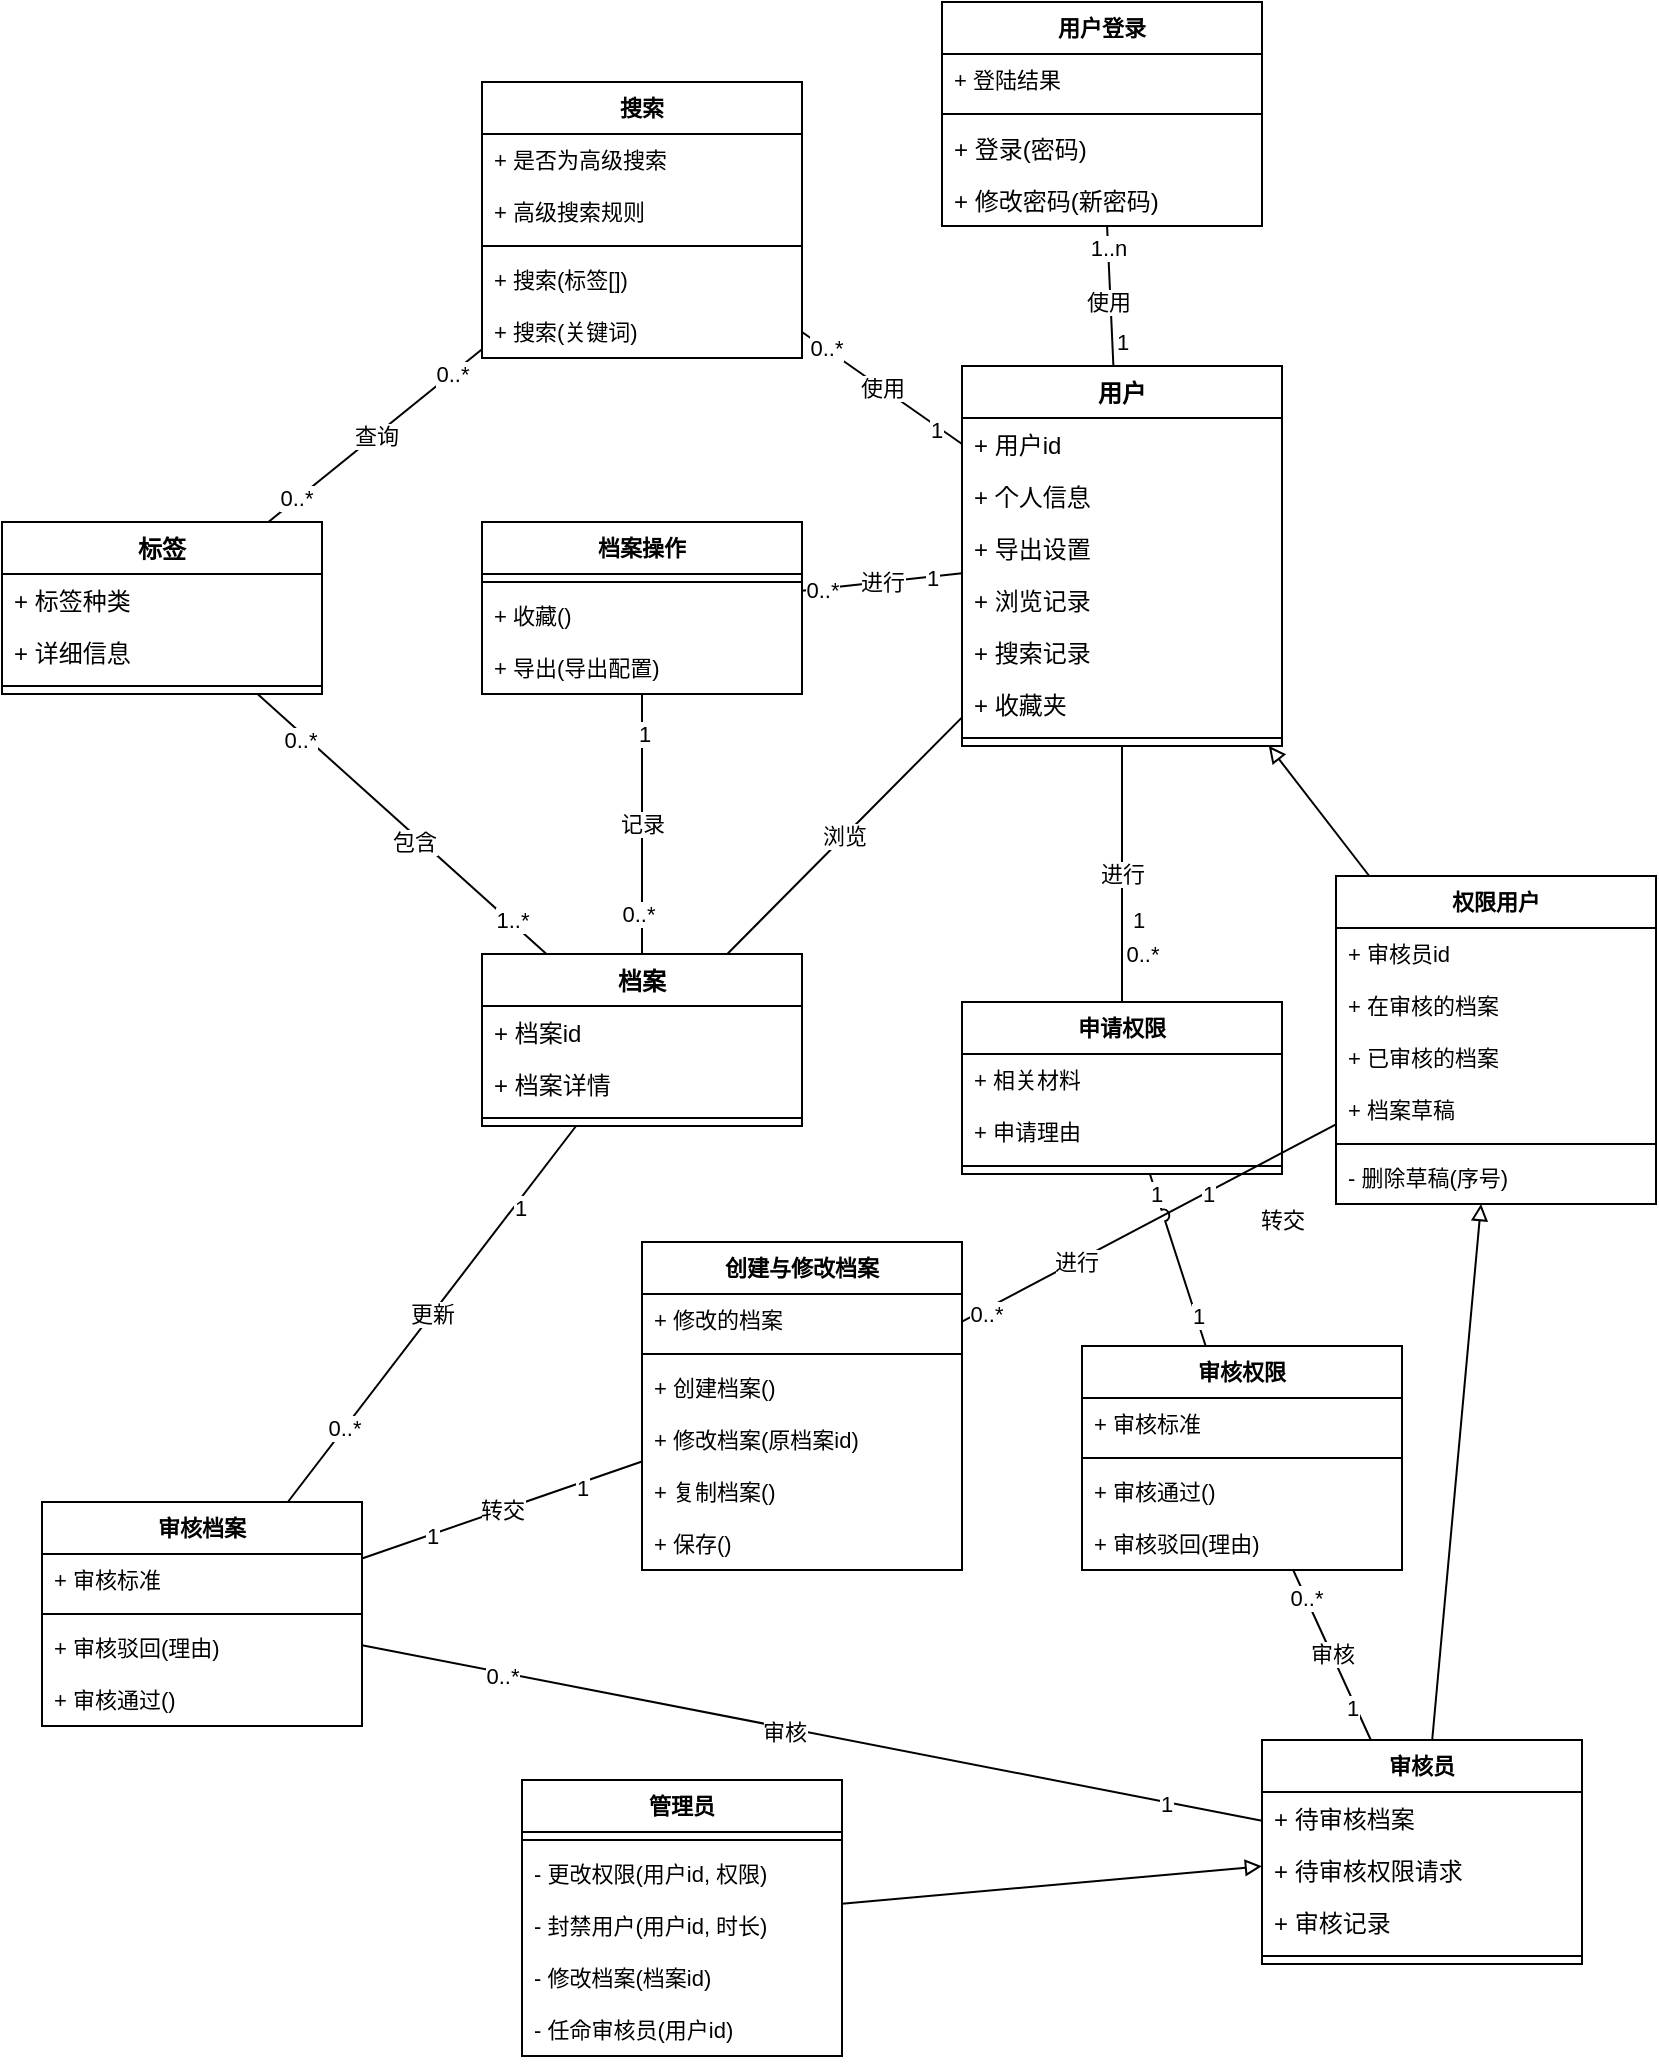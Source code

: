 <mxfile version="21.3.8" type="github">
  <diagram name="第 1 页" id="IYlAvzeQxVErGMHnCfxo">
    <mxGraphModel dx="2228" dy="2355" grid="1" gridSize="10" guides="1" tooltips="1" connect="1" arrows="1" fold="1" page="1" pageScale="1" pageWidth="827" pageHeight="1169" math="0" shadow="0">
      <root>
        <mxCell id="0" />
        <mxCell id="1" parent="0" />
        <mxCell id="4Rn3TZkuxFPMVDaZQrEn-24" value="浏览" style="edgeStyle=none;shape=connector;rounded=0;orthogonalLoop=1;jettySize=auto;html=1;labelBackgroundColor=default;strokeColor=default;fontFamily=Helvetica;fontSize=11;fontColor=default;endArrow=none;endFill=0;" parent="1" source="4Rn3TZkuxFPMVDaZQrEn-1" target="4Rn3TZkuxFPMVDaZQrEn-5" edge="1">
          <mxGeometry relative="1" as="geometry" />
        </mxCell>
        <mxCell id="4Rn3TZkuxFPMVDaZQrEn-33" value="使用" style="edgeStyle=none;shape=connector;rounded=0;orthogonalLoop=1;jettySize=auto;html=1;labelBackgroundColor=default;strokeColor=default;fontFamily=Helvetica;fontSize=11;fontColor=default;endArrow=none;endFill=0;" parent="1" source="4Rn3TZkuxFPMVDaZQrEn-1" target="4Rn3TZkuxFPMVDaZQrEn-34" edge="1">
          <mxGeometry relative="1" as="geometry">
            <mxPoint x="420" y="-949" as="targetPoint" />
          </mxGeometry>
        </mxCell>
        <mxCell id="4Rn3TZkuxFPMVDaZQrEn-120" value="1" style="edgeLabel;html=1;align=center;verticalAlign=middle;resizable=0;points=[];fontSize=11;fontFamily=Helvetica;fontColor=default;" parent="4Rn3TZkuxFPMVDaZQrEn-33" vertex="1" connectable="0">
          <mxGeometry x="-0.693" y="2" relative="1" as="geometry">
            <mxPoint as="offset" />
          </mxGeometry>
        </mxCell>
        <mxCell id="4Rn3TZkuxFPMVDaZQrEn-121" value="0..*" style="edgeLabel;html=1;align=center;verticalAlign=middle;resizable=0;points=[];fontSize=11;fontFamily=Helvetica;fontColor=default;" parent="4Rn3TZkuxFPMVDaZQrEn-33" vertex="1" connectable="0">
          <mxGeometry x="0.706" y="-1" relative="1" as="geometry">
            <mxPoint as="offset" />
          </mxGeometry>
        </mxCell>
        <mxCell id="4Rn3TZkuxFPMVDaZQrEn-78" value="进行" style="edgeStyle=none;shape=connector;rounded=0;orthogonalLoop=1;jettySize=auto;html=1;labelBackgroundColor=default;strokeColor=default;fontFamily=Helvetica;fontSize=11;fontColor=default;endArrow=none;endFill=0;" parent="1" source="4Rn3TZkuxFPMVDaZQrEn-1" target="4Rn3TZkuxFPMVDaZQrEn-69" edge="1">
          <mxGeometry relative="1" as="geometry" />
        </mxCell>
        <mxCell id="4Rn3TZkuxFPMVDaZQrEn-129" value="0..*" style="edgeLabel;html=1;align=center;verticalAlign=middle;resizable=0;points=[];fontSize=11;fontFamily=Helvetica;fontColor=default;" parent="4Rn3TZkuxFPMVDaZQrEn-78" vertex="1" connectable="0">
          <mxGeometry x="0.617" y="2" relative="1" as="geometry">
            <mxPoint x="8" as="offset" />
          </mxGeometry>
        </mxCell>
        <mxCell id="4Rn3TZkuxFPMVDaZQrEn-85" value="进行" style="edgeStyle=none;shape=connector;rounded=0;orthogonalLoop=1;jettySize=auto;html=1;labelBackgroundColor=default;strokeColor=default;fontFamily=Helvetica;fontSize=11;fontColor=default;endArrow=none;endFill=0;" parent="1" source="4Rn3TZkuxFPMVDaZQrEn-1" target="4Rn3TZkuxFPMVDaZQrEn-81" edge="1">
          <mxGeometry relative="1" as="geometry" />
        </mxCell>
        <mxCell id="4Rn3TZkuxFPMVDaZQrEn-125" value="1" style="edgeLabel;html=1;align=center;verticalAlign=middle;resizable=0;points=[];fontSize=11;fontFamily=Helvetica;fontColor=default;" parent="4Rn3TZkuxFPMVDaZQrEn-85" vertex="1" connectable="0">
          <mxGeometry x="-0.62" relative="1" as="geometry">
            <mxPoint as="offset" />
          </mxGeometry>
        </mxCell>
        <mxCell id="4Rn3TZkuxFPMVDaZQrEn-132" value="0..*" style="edgeLabel;html=1;align=center;verticalAlign=middle;resizable=0;points=[];fontSize=11;fontFamily=Helvetica;fontColor=default;" parent="4Rn3TZkuxFPMVDaZQrEn-85" vertex="1" connectable="0">
          <mxGeometry x="0.748" relative="1" as="geometry">
            <mxPoint as="offset" />
          </mxGeometry>
        </mxCell>
        <mxCell id="4Rn3TZkuxFPMVDaZQrEn-1" value="用户" style="swimlane;fontStyle=1;align=center;verticalAlign=top;childLayout=stackLayout;horizontal=1;startSize=26;horizontalStack=0;resizeParent=1;resizeParentMax=0;resizeLast=0;collapsible=1;marginBottom=0;whiteSpace=wrap;html=1;" parent="1" vertex="1">
          <mxGeometry x="480" y="-987" width="160" height="190" as="geometry" />
        </mxCell>
        <mxCell id="4Rn3TZkuxFPMVDaZQrEn-2" value="+ 用户id" style="text;strokeColor=none;fillColor=none;align=left;verticalAlign=top;spacingLeft=4;spacingRight=4;overflow=hidden;rotatable=0;points=[[0,0.5],[1,0.5]];portConstraint=eastwest;whiteSpace=wrap;html=1;" parent="4Rn3TZkuxFPMVDaZQrEn-1" vertex="1">
          <mxGeometry y="26" width="160" height="26" as="geometry" />
        </mxCell>
        <mxCell id="4Rn3TZkuxFPMVDaZQrEn-92" value="+ 个人信息" style="text;strokeColor=none;fillColor=none;align=left;verticalAlign=top;spacingLeft=4;spacingRight=4;overflow=hidden;rotatable=0;points=[[0,0.5],[1,0.5]];portConstraint=eastwest;whiteSpace=wrap;html=1;" parent="4Rn3TZkuxFPMVDaZQrEn-1" vertex="1">
          <mxGeometry y="52" width="160" height="26" as="geometry" />
        </mxCell>
        <mxCell id="4Rn3TZkuxFPMVDaZQrEn-98" value="+ 导出设置" style="text;strokeColor=none;fillColor=none;align=left;verticalAlign=top;spacingLeft=4;spacingRight=4;overflow=hidden;rotatable=0;points=[[0,0.5],[1,0.5]];portConstraint=eastwest;whiteSpace=wrap;html=1;" parent="4Rn3TZkuxFPMVDaZQrEn-1" vertex="1">
          <mxGeometry y="78" width="160" height="26" as="geometry" />
        </mxCell>
        <mxCell id="4Rn3TZkuxFPMVDaZQrEn-109" value="+ 浏览记录" style="text;strokeColor=none;fillColor=none;align=left;verticalAlign=top;spacingLeft=4;spacingRight=4;overflow=hidden;rotatable=0;points=[[0,0.5],[1,0.5]];portConstraint=eastwest;whiteSpace=wrap;html=1;" parent="4Rn3TZkuxFPMVDaZQrEn-1" vertex="1">
          <mxGeometry y="104" width="160" height="26" as="geometry" />
        </mxCell>
        <mxCell id="4Rn3TZkuxFPMVDaZQrEn-148" value="+ 搜索记录" style="text;strokeColor=none;fillColor=none;align=left;verticalAlign=top;spacingLeft=4;spacingRight=4;overflow=hidden;rotatable=0;points=[[0,0.5],[1,0.5]];portConstraint=eastwest;whiteSpace=wrap;html=1;" parent="4Rn3TZkuxFPMVDaZQrEn-1" vertex="1">
          <mxGeometry y="130" width="160" height="26" as="geometry" />
        </mxCell>
        <mxCell id="4Rn3TZkuxFPMVDaZQrEn-145" value="+ 收藏夹" style="text;strokeColor=none;fillColor=none;align=left;verticalAlign=top;spacingLeft=4;spacingRight=4;overflow=hidden;rotatable=0;points=[[0,0.5],[1,0.5]];portConstraint=eastwest;whiteSpace=wrap;html=1;" parent="4Rn3TZkuxFPMVDaZQrEn-1" vertex="1">
          <mxGeometry y="156" width="160" height="26" as="geometry" />
        </mxCell>
        <mxCell id="4Rn3TZkuxFPMVDaZQrEn-3" value="" style="line;strokeWidth=1;fillColor=none;align=left;verticalAlign=middle;spacingTop=-1;spacingLeft=3;spacingRight=3;rotatable=0;labelPosition=right;points=[];portConstraint=eastwest;strokeColor=inherit;" parent="4Rn3TZkuxFPMVDaZQrEn-1" vertex="1">
          <mxGeometry y="182" width="160" height="8" as="geometry" />
        </mxCell>
        <mxCell id="4Rn3TZkuxFPMVDaZQrEn-25" style="edgeStyle=none;shape=connector;rounded=0;orthogonalLoop=1;jettySize=auto;html=1;labelBackgroundColor=default;strokeColor=default;fontFamily=Helvetica;fontSize=11;fontColor=default;endArrow=none;endFill=0;" parent="1" source="4Rn3TZkuxFPMVDaZQrEn-5" target="4Rn3TZkuxFPMVDaZQrEn-9" edge="1">
          <mxGeometry relative="1" as="geometry" />
        </mxCell>
        <mxCell id="4Rn3TZkuxFPMVDaZQrEn-28" value="包含" style="edgeLabel;html=1;align=center;verticalAlign=middle;resizable=0;points=[];fontSize=11;fontFamily=Helvetica;fontColor=default;" parent="4Rn3TZkuxFPMVDaZQrEn-25" vertex="1" connectable="0">
          <mxGeometry x="-0.104" y="3" relative="1" as="geometry">
            <mxPoint as="offset" />
          </mxGeometry>
        </mxCell>
        <mxCell id="4Rn3TZkuxFPMVDaZQrEn-126" value="1..*" style="edgeLabel;html=1;align=center;verticalAlign=middle;resizable=0;points=[];fontSize=11;fontFamily=Helvetica;fontColor=default;" parent="4Rn3TZkuxFPMVDaZQrEn-25" vertex="1" connectable="0">
          <mxGeometry x="-0.753" y="-1" relative="1" as="geometry">
            <mxPoint as="offset" />
          </mxGeometry>
        </mxCell>
        <mxCell id="4Rn3TZkuxFPMVDaZQrEn-127" value="0..*" style="edgeLabel;html=1;align=center;verticalAlign=middle;resizable=0;points=[];fontSize=11;fontFamily=Helvetica;fontColor=default;" parent="4Rn3TZkuxFPMVDaZQrEn-25" vertex="1" connectable="0">
          <mxGeometry x="0.685" y="3" relative="1" as="geometry">
            <mxPoint as="offset" />
          </mxGeometry>
        </mxCell>
        <mxCell id="4Rn3TZkuxFPMVDaZQrEn-5" value="档案" style="swimlane;fontStyle=1;align=center;verticalAlign=top;childLayout=stackLayout;horizontal=1;startSize=26;horizontalStack=0;resizeParent=1;resizeParentMax=0;resizeLast=0;collapsible=1;marginBottom=0;whiteSpace=wrap;html=1;" parent="1" vertex="1">
          <mxGeometry x="240" y="-693" width="160" height="86" as="geometry" />
        </mxCell>
        <mxCell id="4Rn3TZkuxFPMVDaZQrEn-95" value="+ 档案id" style="text;strokeColor=none;fillColor=none;align=left;verticalAlign=top;spacingLeft=4;spacingRight=4;overflow=hidden;rotatable=0;points=[[0,0.5],[1,0.5]];portConstraint=eastwest;whiteSpace=wrap;html=1;" parent="4Rn3TZkuxFPMVDaZQrEn-5" vertex="1">
          <mxGeometry y="26" width="160" height="26" as="geometry" />
        </mxCell>
        <mxCell id="4Rn3TZkuxFPMVDaZQrEn-6" value="+ 档案详情" style="text;strokeColor=none;fillColor=none;align=left;verticalAlign=top;spacingLeft=4;spacingRight=4;overflow=hidden;rotatable=0;points=[[0,0.5],[1,0.5]];portConstraint=eastwest;whiteSpace=wrap;html=1;" parent="4Rn3TZkuxFPMVDaZQrEn-5" vertex="1">
          <mxGeometry y="52" width="160" height="26" as="geometry" />
        </mxCell>
        <mxCell id="4Rn3TZkuxFPMVDaZQrEn-7" value="" style="line;strokeWidth=1;fillColor=none;align=left;verticalAlign=middle;spacingTop=-1;spacingLeft=3;spacingRight=3;rotatable=0;labelPosition=right;points=[];portConstraint=eastwest;strokeColor=inherit;" parent="4Rn3TZkuxFPMVDaZQrEn-5" vertex="1">
          <mxGeometry y="78" width="160" height="8" as="geometry" />
        </mxCell>
        <mxCell id="4Rn3TZkuxFPMVDaZQrEn-9" value="标签" style="swimlane;fontStyle=1;align=center;verticalAlign=top;childLayout=stackLayout;horizontal=1;startSize=26;horizontalStack=0;resizeParent=1;resizeParentMax=0;resizeLast=0;collapsible=1;marginBottom=0;whiteSpace=wrap;html=1;" parent="1" vertex="1">
          <mxGeometry y="-909" width="160" height="86" as="geometry" />
        </mxCell>
        <mxCell id="4Rn3TZkuxFPMVDaZQrEn-10" value="+ 标签种类" style="text;strokeColor=none;fillColor=none;align=left;verticalAlign=top;spacingLeft=4;spacingRight=4;overflow=hidden;rotatable=0;points=[[0,0.5],[1,0.5]];portConstraint=eastwest;whiteSpace=wrap;html=1;" parent="4Rn3TZkuxFPMVDaZQrEn-9" vertex="1">
          <mxGeometry y="26" width="160" height="26" as="geometry" />
        </mxCell>
        <mxCell id="4Rn3TZkuxFPMVDaZQrEn-94" value="+ 详细信息" style="text;strokeColor=none;fillColor=none;align=left;verticalAlign=top;spacingLeft=4;spacingRight=4;overflow=hidden;rotatable=0;points=[[0,0.5],[1,0.5]];portConstraint=eastwest;whiteSpace=wrap;html=1;" parent="4Rn3TZkuxFPMVDaZQrEn-9" vertex="1">
          <mxGeometry y="52" width="160" height="26" as="geometry" />
        </mxCell>
        <mxCell id="4Rn3TZkuxFPMVDaZQrEn-11" value="" style="line;strokeWidth=1;fillColor=none;align=left;verticalAlign=middle;spacingTop=-1;spacingLeft=3;spacingRight=3;rotatable=0;labelPosition=right;points=[];portConstraint=eastwest;strokeColor=inherit;" parent="4Rn3TZkuxFPMVDaZQrEn-9" vertex="1">
          <mxGeometry y="78" width="160" height="8" as="geometry" />
        </mxCell>
        <mxCell id="4Rn3TZkuxFPMVDaZQrEn-23" style="edgeStyle=none;shape=connector;rounded=0;orthogonalLoop=1;jettySize=auto;html=1;exitX=0.25;exitY=0;exitDx=0;exitDy=0;labelBackgroundColor=default;strokeColor=default;fontFamily=Helvetica;fontSize=11;fontColor=default;endArrow=none;endFill=0;" parent="1" source="4Rn3TZkuxFPMVDaZQrEn-1" target="4Rn3TZkuxFPMVDaZQrEn-1" edge="1">
          <mxGeometry relative="1" as="geometry" />
        </mxCell>
        <mxCell id="4Rn3TZkuxFPMVDaZQrEn-38" value="查询" style="edgeStyle=none;shape=connector;rounded=0;orthogonalLoop=1;jettySize=auto;html=1;labelBackgroundColor=default;strokeColor=default;fontFamily=Helvetica;fontSize=11;fontColor=default;endArrow=none;endFill=0;" parent="1" source="4Rn3TZkuxFPMVDaZQrEn-34" target="4Rn3TZkuxFPMVDaZQrEn-9" edge="1">
          <mxGeometry relative="1" as="geometry" />
        </mxCell>
        <mxCell id="4Rn3TZkuxFPMVDaZQrEn-118" value="0..*" style="edgeLabel;html=1;align=center;verticalAlign=middle;resizable=0;points=[];fontSize=11;fontFamily=Helvetica;fontColor=default;" parent="4Rn3TZkuxFPMVDaZQrEn-38" vertex="1" connectable="0">
          <mxGeometry x="-0.725" relative="1" as="geometry">
            <mxPoint as="offset" />
          </mxGeometry>
        </mxCell>
        <mxCell id="4Rn3TZkuxFPMVDaZQrEn-119" value="0..*" style="edgeLabel;html=1;align=center;verticalAlign=middle;resizable=0;points=[];fontSize=11;fontFamily=Helvetica;fontColor=default;" parent="4Rn3TZkuxFPMVDaZQrEn-38" vertex="1" connectable="0">
          <mxGeometry x="0.738" y="-1" relative="1" as="geometry">
            <mxPoint as="offset" />
          </mxGeometry>
        </mxCell>
        <mxCell id="4Rn3TZkuxFPMVDaZQrEn-34" value="搜索" style="swimlane;fontStyle=1;align=center;verticalAlign=top;childLayout=stackLayout;horizontal=1;startSize=26;horizontalStack=0;resizeParent=1;resizeParentMax=0;resizeLast=0;collapsible=1;marginBottom=0;whiteSpace=wrap;html=1;fontFamily=Helvetica;fontSize=11;fontColor=default;" parent="1" vertex="1">
          <mxGeometry x="240" y="-1129" width="160" height="138" as="geometry" />
        </mxCell>
        <mxCell id="4Rn3TZkuxFPMVDaZQrEn-35" value="+ 是否为高级搜索" style="text;strokeColor=none;fillColor=none;align=left;verticalAlign=top;spacingLeft=4;spacingRight=4;overflow=hidden;rotatable=0;points=[[0,0.5],[1,0.5]];portConstraint=eastwest;whiteSpace=wrap;html=1;fontSize=11;fontFamily=Helvetica;fontColor=default;" parent="4Rn3TZkuxFPMVDaZQrEn-34" vertex="1">
          <mxGeometry y="26" width="160" height="26" as="geometry" />
        </mxCell>
        <mxCell id="4Rn3TZkuxFPMVDaZQrEn-108" value="+ 高级搜索规则" style="text;strokeColor=none;fillColor=none;align=left;verticalAlign=top;spacingLeft=4;spacingRight=4;overflow=hidden;rotatable=0;points=[[0,0.5],[1,0.5]];portConstraint=eastwest;whiteSpace=wrap;html=1;fontSize=11;fontFamily=Helvetica;fontColor=default;" parent="4Rn3TZkuxFPMVDaZQrEn-34" vertex="1">
          <mxGeometry y="52" width="160" height="26" as="geometry" />
        </mxCell>
        <mxCell id="4Rn3TZkuxFPMVDaZQrEn-36" value="" style="line;strokeWidth=1;fillColor=none;align=left;verticalAlign=middle;spacingTop=-1;spacingLeft=3;spacingRight=3;rotatable=0;labelPosition=right;points=[];portConstraint=eastwest;strokeColor=inherit;fontFamily=Helvetica;fontSize=11;fontColor=default;" parent="4Rn3TZkuxFPMVDaZQrEn-34" vertex="1">
          <mxGeometry y="78" width="160" height="8" as="geometry" />
        </mxCell>
        <mxCell id="4Rn3TZkuxFPMVDaZQrEn-37" value="+ 搜索(标签[])" style="text;strokeColor=none;fillColor=none;align=left;verticalAlign=top;spacingLeft=4;spacingRight=4;overflow=hidden;rotatable=0;points=[[0,0.5],[1,0.5]];portConstraint=eastwest;whiteSpace=wrap;html=1;fontSize=11;fontFamily=Helvetica;fontColor=default;" parent="4Rn3TZkuxFPMVDaZQrEn-34" vertex="1">
          <mxGeometry y="86" width="160" height="26" as="geometry" />
        </mxCell>
        <mxCell id="4Rn3TZkuxFPMVDaZQrEn-96" value="+ 搜索(关键词)" style="text;strokeColor=none;fillColor=none;align=left;verticalAlign=top;spacingLeft=4;spacingRight=4;overflow=hidden;rotatable=0;points=[[0,0.5],[1,0.5]];portConstraint=eastwest;whiteSpace=wrap;html=1;fontSize=11;fontFamily=Helvetica;fontColor=default;" parent="4Rn3TZkuxFPMVDaZQrEn-34" vertex="1">
          <mxGeometry y="112" width="160" height="26" as="geometry" />
        </mxCell>
        <mxCell id="4Rn3TZkuxFPMVDaZQrEn-64" value="转交" style="edgeStyle=none;shape=connector;rounded=0;orthogonalLoop=1;jettySize=auto;html=1;labelBackgroundColor=default;strokeColor=default;fontFamily=Helvetica;fontSize=11;fontColor=default;endArrow=none;endFill=0;" parent="1" source="4Rn3TZkuxFPMVDaZQrEn-39" target="4Rn3TZkuxFPMVDaZQrEn-56" edge="1">
          <mxGeometry relative="1" as="geometry" />
        </mxCell>
        <mxCell id="4Rn3TZkuxFPMVDaZQrEn-143" value="1" style="edgeLabel;html=1;align=center;verticalAlign=middle;resizable=0;points=[];fontSize=11;fontFamily=Helvetica;fontColor=default;" parent="4Rn3TZkuxFPMVDaZQrEn-64" vertex="1" connectable="0">
          <mxGeometry x="-0.56" y="2" relative="1" as="geometry">
            <mxPoint as="offset" />
          </mxGeometry>
        </mxCell>
        <mxCell id="4Rn3TZkuxFPMVDaZQrEn-144" value="1" style="edgeLabel;html=1;align=center;verticalAlign=middle;resizable=0;points=[];fontSize=11;fontFamily=Helvetica;fontColor=default;" parent="4Rn3TZkuxFPMVDaZQrEn-64" vertex="1" connectable="0">
          <mxGeometry x="0.508" relative="1" as="geometry">
            <mxPoint as="offset" />
          </mxGeometry>
        </mxCell>
        <mxCell id="4Rn3TZkuxFPMVDaZQrEn-39" value="创建与修改档案" style="swimlane;fontStyle=1;align=center;verticalAlign=top;childLayout=stackLayout;horizontal=1;startSize=26;horizontalStack=0;resizeParent=1;resizeParentMax=0;resizeLast=0;collapsible=1;marginBottom=0;whiteSpace=wrap;html=1;fontFamily=Helvetica;fontSize=11;fontColor=default;" parent="1" vertex="1">
          <mxGeometry x="320" y="-549" width="160" height="164" as="geometry" />
        </mxCell>
        <mxCell id="4Rn3TZkuxFPMVDaZQrEn-40" value="+ 修改的档案" style="text;strokeColor=none;fillColor=none;align=left;verticalAlign=top;spacingLeft=4;spacingRight=4;overflow=hidden;rotatable=0;points=[[0,0.5],[1,0.5]];portConstraint=eastwest;whiteSpace=wrap;html=1;fontSize=11;fontFamily=Helvetica;fontColor=default;" parent="4Rn3TZkuxFPMVDaZQrEn-39" vertex="1">
          <mxGeometry y="26" width="160" height="26" as="geometry" />
        </mxCell>
        <mxCell id="4Rn3TZkuxFPMVDaZQrEn-41" value="" style="line;strokeWidth=1;fillColor=none;align=left;verticalAlign=middle;spacingTop=-1;spacingLeft=3;spacingRight=3;rotatable=0;labelPosition=right;points=[];portConstraint=eastwest;strokeColor=inherit;fontFamily=Helvetica;fontSize=11;fontColor=default;" parent="4Rn3TZkuxFPMVDaZQrEn-39" vertex="1">
          <mxGeometry y="52" width="160" height="8" as="geometry" />
        </mxCell>
        <mxCell id="4Rn3TZkuxFPMVDaZQrEn-42" value="&lt;div&gt;+ 创建档案()&lt;/div&gt;" style="text;strokeColor=none;fillColor=none;align=left;verticalAlign=top;spacingLeft=4;spacingRight=4;overflow=hidden;rotatable=0;points=[[0,0.5],[1,0.5]];portConstraint=eastwest;whiteSpace=wrap;html=1;fontSize=11;fontFamily=Helvetica;fontColor=default;" parent="4Rn3TZkuxFPMVDaZQrEn-39" vertex="1">
          <mxGeometry y="60" width="160" height="26" as="geometry" />
        </mxCell>
        <mxCell id="4Rn3TZkuxFPMVDaZQrEn-102" value="&lt;div&gt;+ 修改档案(原档案id)&lt;/div&gt;" style="text;strokeColor=none;fillColor=none;align=left;verticalAlign=top;spacingLeft=4;spacingRight=4;overflow=hidden;rotatable=0;points=[[0,0.5],[1,0.5]];portConstraint=eastwest;whiteSpace=wrap;html=1;fontSize=11;fontFamily=Helvetica;fontColor=default;" parent="4Rn3TZkuxFPMVDaZQrEn-39" vertex="1">
          <mxGeometry y="86" width="160" height="26" as="geometry" />
        </mxCell>
        <mxCell id="4Rn3TZkuxFPMVDaZQrEn-149" value="&lt;div&gt;+ 复制档案()&lt;/div&gt;" style="text;strokeColor=none;fillColor=none;align=left;verticalAlign=top;spacingLeft=4;spacingRight=4;overflow=hidden;rotatable=0;points=[[0,0.5],[1,0.5]];portConstraint=eastwest;whiteSpace=wrap;html=1;fontSize=11;fontFamily=Helvetica;fontColor=default;" parent="4Rn3TZkuxFPMVDaZQrEn-39" vertex="1">
          <mxGeometry y="112" width="160" height="26" as="geometry" />
        </mxCell>
        <mxCell id="4Rn3TZkuxFPMVDaZQrEn-107" value="&lt;div&gt;+ 保存()&lt;br&gt;&lt;/div&gt;" style="text;strokeColor=none;fillColor=none;align=left;verticalAlign=top;spacingLeft=4;spacingRight=4;overflow=hidden;rotatable=0;points=[[0,0.5],[1,0.5]];portConstraint=eastwest;whiteSpace=wrap;html=1;fontSize=11;fontFamily=Helvetica;fontColor=default;" parent="4Rn3TZkuxFPMVDaZQrEn-39" vertex="1">
          <mxGeometry y="138" width="160" height="26" as="geometry" />
        </mxCell>
        <mxCell id="4Rn3TZkuxFPMVDaZQrEn-53" style="edgeStyle=none;shape=connector;rounded=0;orthogonalLoop=1;jettySize=auto;html=1;labelBackgroundColor=default;strokeColor=default;fontFamily=Helvetica;fontSize=11;fontColor=default;endArrow=block;endFill=0;" parent="1" source="4Rn3TZkuxFPMVDaZQrEn-43" target="4Rn3TZkuxFPMVDaZQrEn-1" edge="1">
          <mxGeometry relative="1" as="geometry" />
        </mxCell>
        <mxCell id="4Rn3TZkuxFPMVDaZQrEn-67" style="edgeStyle=none;shape=connector;rounded=0;orthogonalLoop=1;jettySize=auto;html=1;labelBackgroundColor=default;strokeColor=default;fontFamily=Helvetica;fontSize=11;fontColor=default;endArrow=none;endFill=0;" parent="1" source="4Rn3TZkuxFPMVDaZQrEn-43" target="4Rn3TZkuxFPMVDaZQrEn-39" edge="1">
          <mxGeometry relative="1" as="geometry" />
        </mxCell>
        <mxCell id="4Rn3TZkuxFPMVDaZQrEn-90" value="进行" style="edgeLabel;html=1;align=center;verticalAlign=middle;resizable=0;points=[];fontSize=11;fontFamily=Helvetica;fontColor=default;" parent="4Rn3TZkuxFPMVDaZQrEn-67" vertex="1" connectable="0">
          <mxGeometry x="0.165" y="2" relative="1" as="geometry">
            <mxPoint x="-22" y="9" as="offset" />
          </mxGeometry>
        </mxCell>
        <mxCell id="4Rn3TZkuxFPMVDaZQrEn-141" value="1" style="edgeLabel;html=1;align=center;verticalAlign=middle;resizable=0;points=[];fontSize=11;fontFamily=Helvetica;fontColor=default;" parent="4Rn3TZkuxFPMVDaZQrEn-67" vertex="1" connectable="0">
          <mxGeometry x="-0.31" y="1" relative="1" as="geometry">
            <mxPoint as="offset" />
          </mxGeometry>
        </mxCell>
        <mxCell id="4Rn3TZkuxFPMVDaZQrEn-142" value="0..*" style="edgeLabel;html=1;align=center;verticalAlign=middle;resizable=0;points=[];fontSize=11;fontFamily=Helvetica;fontColor=default;" parent="4Rn3TZkuxFPMVDaZQrEn-67" vertex="1" connectable="0">
          <mxGeometry x="0.883" y="2" relative="1" as="geometry">
            <mxPoint as="offset" />
          </mxGeometry>
        </mxCell>
        <mxCell id="4Rn3TZkuxFPMVDaZQrEn-43" value="权限用户" style="swimlane;fontStyle=1;align=center;verticalAlign=top;childLayout=stackLayout;horizontal=1;startSize=26;horizontalStack=0;resizeParent=1;resizeParentMax=0;resizeLast=0;collapsible=1;marginBottom=0;whiteSpace=wrap;html=1;fontFamily=Helvetica;fontSize=11;fontColor=default;" parent="1" vertex="1">
          <mxGeometry x="667" y="-732" width="160" height="164" as="geometry" />
        </mxCell>
        <mxCell id="4Rn3TZkuxFPMVDaZQrEn-44" value="+ 审核员id" style="text;strokeColor=none;fillColor=none;align=left;verticalAlign=top;spacingLeft=4;spacingRight=4;overflow=hidden;rotatable=0;points=[[0,0.5],[1,0.5]];portConstraint=eastwest;whiteSpace=wrap;html=1;fontSize=11;fontFamily=Helvetica;fontColor=default;" parent="4Rn3TZkuxFPMVDaZQrEn-43" vertex="1">
          <mxGeometry y="26" width="160" height="26" as="geometry" />
        </mxCell>
        <mxCell id="4Rn3TZkuxFPMVDaZQrEn-99" value="+ 在审核的档案" style="text;strokeColor=none;fillColor=none;align=left;verticalAlign=top;spacingLeft=4;spacingRight=4;overflow=hidden;rotatable=0;points=[[0,0.5],[1,0.5]];portConstraint=eastwest;whiteSpace=wrap;html=1;fontSize=11;fontFamily=Helvetica;fontColor=default;" parent="4Rn3TZkuxFPMVDaZQrEn-43" vertex="1">
          <mxGeometry y="52" width="160" height="26" as="geometry" />
        </mxCell>
        <mxCell id="4Rn3TZkuxFPMVDaZQrEn-101" value="+ 已审核的档案" style="text;strokeColor=none;fillColor=none;align=left;verticalAlign=top;spacingLeft=4;spacingRight=4;overflow=hidden;rotatable=0;points=[[0,0.5],[1,0.5]];portConstraint=eastwest;whiteSpace=wrap;html=1;fontSize=11;fontFamily=Helvetica;fontColor=default;" parent="4Rn3TZkuxFPMVDaZQrEn-43" vertex="1">
          <mxGeometry y="78" width="160" height="26" as="geometry" />
        </mxCell>
        <mxCell id="4Rn3TZkuxFPMVDaZQrEn-100" value="+ 档案草稿" style="text;strokeColor=none;fillColor=none;align=left;verticalAlign=top;spacingLeft=4;spacingRight=4;overflow=hidden;rotatable=0;points=[[0,0.5],[1,0.5]];portConstraint=eastwest;whiteSpace=wrap;html=1;fontSize=11;fontFamily=Helvetica;fontColor=default;" parent="4Rn3TZkuxFPMVDaZQrEn-43" vertex="1">
          <mxGeometry y="104" width="160" height="26" as="geometry" />
        </mxCell>
        <mxCell id="4Rn3TZkuxFPMVDaZQrEn-45" value="" style="line;strokeWidth=1;fillColor=none;align=left;verticalAlign=middle;spacingTop=-1;spacingLeft=3;spacingRight=3;rotatable=0;labelPosition=right;points=[];portConstraint=eastwest;strokeColor=inherit;fontFamily=Helvetica;fontSize=11;fontColor=default;" parent="4Rn3TZkuxFPMVDaZQrEn-43" vertex="1">
          <mxGeometry y="130" width="160" height="8" as="geometry" />
        </mxCell>
        <mxCell id="4Rn3TZkuxFPMVDaZQrEn-46" value="- 删除草稿(序号)" style="text;strokeColor=none;fillColor=none;align=left;verticalAlign=top;spacingLeft=4;spacingRight=4;overflow=hidden;rotatable=0;points=[[0,0.5],[1,0.5]];portConstraint=eastwest;whiteSpace=wrap;html=1;fontSize=11;fontFamily=Helvetica;fontColor=default;" parent="4Rn3TZkuxFPMVDaZQrEn-43" vertex="1">
          <mxGeometry y="138" width="160" height="26" as="geometry" />
        </mxCell>
        <mxCell id="4Rn3TZkuxFPMVDaZQrEn-52" style="edgeStyle=none;shape=connector;rounded=0;orthogonalLoop=1;jettySize=auto;html=1;labelBackgroundColor=default;strokeColor=default;fontFamily=Helvetica;fontSize=11;fontColor=default;endArrow=block;endFill=0;" parent="1" source="4Rn3TZkuxFPMVDaZQrEn-48" target="4Rn3TZkuxFPMVDaZQrEn-43" edge="1">
          <mxGeometry relative="1" as="geometry" />
        </mxCell>
        <mxCell id="4Rn3TZkuxFPMVDaZQrEn-65" style="edgeStyle=none;shape=connector;rounded=0;orthogonalLoop=1;jettySize=auto;html=1;labelBackgroundColor=default;strokeColor=default;fontFamily=Helvetica;fontSize=11;fontColor=default;endArrow=none;endFill=0;" parent="1" source="4Rn3TZkuxFPMVDaZQrEn-48" target="4Rn3TZkuxFPMVDaZQrEn-56" edge="1">
          <mxGeometry relative="1" as="geometry" />
        </mxCell>
        <mxCell id="4Rn3TZkuxFPMVDaZQrEn-91" value="审核" style="edgeLabel;html=1;align=center;verticalAlign=middle;resizable=0;points=[];fontSize=11;fontFamily=Helvetica;fontColor=default;" parent="4Rn3TZkuxFPMVDaZQrEn-65" vertex="1" connectable="0">
          <mxGeometry x="0.059" y="2" relative="1" as="geometry">
            <mxPoint as="offset" />
          </mxGeometry>
        </mxCell>
        <mxCell id="4Rn3TZkuxFPMVDaZQrEn-137" value="1" style="edgeLabel;html=1;align=center;verticalAlign=middle;resizable=0;points=[];fontSize=11;fontFamily=Helvetica;fontColor=default;" parent="4Rn3TZkuxFPMVDaZQrEn-65" vertex="1" connectable="0">
          <mxGeometry x="-0.787" y="1" relative="1" as="geometry">
            <mxPoint as="offset" />
          </mxGeometry>
        </mxCell>
        <mxCell id="4Rn3TZkuxFPMVDaZQrEn-138" value="0..*" style="edgeLabel;html=1;align=center;verticalAlign=middle;resizable=0;points=[];fontSize=11;fontFamily=Helvetica;fontColor=default;" parent="4Rn3TZkuxFPMVDaZQrEn-65" vertex="1" connectable="0">
          <mxGeometry x="0.69" y="2" relative="1" as="geometry">
            <mxPoint as="offset" />
          </mxGeometry>
        </mxCell>
        <mxCell id="4Rn3TZkuxFPMVDaZQrEn-48" value="审核员" style="swimlane;fontStyle=1;align=center;verticalAlign=top;childLayout=stackLayout;horizontal=1;startSize=26;horizontalStack=0;resizeParent=1;resizeParentMax=0;resizeLast=0;collapsible=1;marginBottom=0;whiteSpace=wrap;html=1;fontFamily=Helvetica;fontSize=11;fontColor=default;" parent="1" vertex="1">
          <mxGeometry x="630" y="-300" width="160" height="112" as="geometry" />
        </mxCell>
        <mxCell id="4Rn3TZkuxFPMVDaZQrEn-110" value="+ 待审核档案" style="text;strokeColor=none;fillColor=none;align=left;verticalAlign=top;spacingLeft=4;spacingRight=4;overflow=hidden;rotatable=0;points=[[0,0.5],[1,0.5]];portConstraint=eastwest;whiteSpace=wrap;html=1;" parent="4Rn3TZkuxFPMVDaZQrEn-48" vertex="1">
          <mxGeometry y="26" width="160" height="26" as="geometry" />
        </mxCell>
        <mxCell id="4Rn3TZkuxFPMVDaZQrEn-128" value="+ 待审核权限请求" style="text;strokeColor=none;fillColor=none;align=left;verticalAlign=top;spacingLeft=4;spacingRight=4;overflow=hidden;rotatable=0;points=[[0,0.5],[1,0.5]];portConstraint=eastwest;whiteSpace=wrap;html=1;" parent="4Rn3TZkuxFPMVDaZQrEn-48" vertex="1">
          <mxGeometry y="52" width="160" height="26" as="geometry" />
        </mxCell>
        <mxCell id="4Rn3TZkuxFPMVDaZQrEn-111" value="+ 审核记录" style="text;strokeColor=none;fillColor=none;align=left;verticalAlign=top;spacingLeft=4;spacingRight=4;overflow=hidden;rotatable=0;points=[[0,0.5],[1,0.5]];portConstraint=eastwest;whiteSpace=wrap;html=1;" parent="4Rn3TZkuxFPMVDaZQrEn-48" vertex="1">
          <mxGeometry y="78" width="160" height="26" as="geometry" />
        </mxCell>
        <mxCell id="4Rn3TZkuxFPMVDaZQrEn-50" value="" style="line;strokeWidth=1;fillColor=none;align=left;verticalAlign=middle;spacingTop=-1;spacingLeft=3;spacingRight=3;rotatable=0;labelPosition=right;points=[];portConstraint=eastwest;strokeColor=inherit;fontFamily=Helvetica;fontSize=11;fontColor=default;" parent="4Rn3TZkuxFPMVDaZQrEn-48" vertex="1">
          <mxGeometry y="104" width="160" height="8" as="geometry" />
        </mxCell>
        <mxCell id="4Rn3TZkuxFPMVDaZQrEn-66" value="更新" style="edgeStyle=none;shape=connector;rounded=0;orthogonalLoop=1;jettySize=auto;html=1;labelBackgroundColor=default;strokeColor=default;fontFamily=Helvetica;fontSize=11;fontColor=default;endArrow=none;endFill=0;" parent="1" source="4Rn3TZkuxFPMVDaZQrEn-56" target="4Rn3TZkuxFPMVDaZQrEn-5" edge="1">
          <mxGeometry relative="1" as="geometry" />
        </mxCell>
        <mxCell id="4Rn3TZkuxFPMVDaZQrEn-139" value="1" style="edgeLabel;html=1;align=center;verticalAlign=middle;resizable=0;points=[];fontSize=11;fontFamily=Helvetica;fontColor=default;" parent="4Rn3TZkuxFPMVDaZQrEn-66" vertex="1" connectable="0">
          <mxGeometry x="0.58" y="-2" relative="1" as="geometry">
            <mxPoint as="offset" />
          </mxGeometry>
        </mxCell>
        <mxCell id="4Rn3TZkuxFPMVDaZQrEn-140" value="0..*" style="edgeLabel;html=1;align=center;verticalAlign=middle;resizable=0;points=[];fontSize=11;fontFamily=Helvetica;fontColor=default;" parent="4Rn3TZkuxFPMVDaZQrEn-66" vertex="1" connectable="0">
          <mxGeometry x="-0.608" relative="1" as="geometry">
            <mxPoint as="offset" />
          </mxGeometry>
        </mxCell>
        <mxCell id="4Rn3TZkuxFPMVDaZQrEn-56" value="审核档案" style="swimlane;fontStyle=1;align=center;verticalAlign=top;childLayout=stackLayout;horizontal=1;startSize=26;horizontalStack=0;resizeParent=1;resizeParentMax=0;resizeLast=0;collapsible=1;marginBottom=0;whiteSpace=wrap;html=1;fontFamily=Helvetica;fontSize=11;fontColor=default;" parent="1" vertex="1">
          <mxGeometry x="20" y="-419" width="160" height="112" as="geometry" />
        </mxCell>
        <mxCell id="4Rn3TZkuxFPMVDaZQrEn-116" value="+ 审核标准" style="text;strokeColor=none;fillColor=none;align=left;verticalAlign=top;spacingLeft=4;spacingRight=4;overflow=hidden;rotatable=0;points=[[0,0.5],[1,0.5]];portConstraint=eastwest;whiteSpace=wrap;html=1;fontSize=11;fontFamily=Helvetica;fontColor=default;" parent="4Rn3TZkuxFPMVDaZQrEn-56" vertex="1">
          <mxGeometry y="26" width="160" height="26" as="geometry" />
        </mxCell>
        <mxCell id="4Rn3TZkuxFPMVDaZQrEn-58" value="" style="line;strokeWidth=1;fillColor=none;align=left;verticalAlign=middle;spacingTop=-1;spacingLeft=3;spacingRight=3;rotatable=0;labelPosition=right;points=[];portConstraint=eastwest;strokeColor=inherit;fontFamily=Helvetica;fontSize=11;fontColor=default;" parent="4Rn3TZkuxFPMVDaZQrEn-56" vertex="1">
          <mxGeometry y="52" width="160" height="8" as="geometry" />
        </mxCell>
        <mxCell id="4Rn3TZkuxFPMVDaZQrEn-105" value="+ 审核驳回(理由)" style="text;strokeColor=none;fillColor=none;align=left;verticalAlign=top;spacingLeft=4;spacingRight=4;overflow=hidden;rotatable=0;points=[[0,0.5],[1,0.5]];portConstraint=eastwest;whiteSpace=wrap;html=1;fontSize=11;fontFamily=Helvetica;fontColor=default;" parent="4Rn3TZkuxFPMVDaZQrEn-56" vertex="1">
          <mxGeometry y="60" width="160" height="26" as="geometry" />
        </mxCell>
        <mxCell id="4Rn3TZkuxFPMVDaZQrEn-104" value="+ 审核通过()" style="text;strokeColor=none;fillColor=none;align=left;verticalAlign=top;spacingLeft=4;spacingRight=4;overflow=hidden;rotatable=0;points=[[0,0.5],[1,0.5]];portConstraint=eastwest;whiteSpace=wrap;html=1;fontSize=11;fontFamily=Helvetica;fontColor=default;" parent="4Rn3TZkuxFPMVDaZQrEn-56" vertex="1">
          <mxGeometry y="86" width="160" height="26" as="geometry" />
        </mxCell>
        <mxCell id="4Rn3TZkuxFPMVDaZQrEn-68" style="edgeStyle=none;shape=connector;rounded=0;orthogonalLoop=1;jettySize=auto;html=1;labelBackgroundColor=default;strokeColor=default;fontFamily=Helvetica;fontSize=11;fontColor=default;endArrow=block;endFill=0;" parent="1" source="4Rn3TZkuxFPMVDaZQrEn-60" target="4Rn3TZkuxFPMVDaZQrEn-48" edge="1">
          <mxGeometry relative="1" as="geometry" />
        </mxCell>
        <mxCell id="4Rn3TZkuxFPMVDaZQrEn-60" value="管理员" style="swimlane;fontStyle=1;align=center;verticalAlign=top;childLayout=stackLayout;horizontal=1;startSize=26;horizontalStack=0;resizeParent=1;resizeParentMax=0;resizeLast=0;collapsible=1;marginBottom=0;whiteSpace=wrap;html=1;fontFamily=Helvetica;fontSize=11;fontColor=default;" parent="1" vertex="1">
          <mxGeometry x="260" y="-280" width="160" height="138" as="geometry" />
        </mxCell>
        <mxCell id="4Rn3TZkuxFPMVDaZQrEn-62" value="" style="line;strokeWidth=1;fillColor=none;align=left;verticalAlign=middle;spacingTop=-1;spacingLeft=3;spacingRight=3;rotatable=0;labelPosition=right;points=[];portConstraint=eastwest;strokeColor=inherit;fontFamily=Helvetica;fontSize=11;fontColor=default;" parent="4Rn3TZkuxFPMVDaZQrEn-60" vertex="1">
          <mxGeometry y="26" width="160" height="8" as="geometry" />
        </mxCell>
        <mxCell id="4Rn3TZkuxFPMVDaZQrEn-63" value="- 更改权限(用户id, 权限)" style="text;strokeColor=none;fillColor=none;align=left;verticalAlign=top;spacingLeft=4;spacingRight=4;overflow=hidden;rotatable=0;points=[[0,0.5],[1,0.5]];portConstraint=eastwest;whiteSpace=wrap;html=1;fontSize=11;fontFamily=Helvetica;fontColor=default;" parent="4Rn3TZkuxFPMVDaZQrEn-60" vertex="1">
          <mxGeometry y="34" width="160" height="26" as="geometry" />
        </mxCell>
        <mxCell id="4Rn3TZkuxFPMVDaZQrEn-114" value="- 封禁用户(用户id, 时长)" style="text;strokeColor=none;fillColor=none;align=left;verticalAlign=top;spacingLeft=4;spacingRight=4;overflow=hidden;rotatable=0;points=[[0,0.5],[1,0.5]];portConstraint=eastwest;whiteSpace=wrap;html=1;fontSize=11;fontFamily=Helvetica;fontColor=default;" parent="4Rn3TZkuxFPMVDaZQrEn-60" vertex="1">
          <mxGeometry y="60" width="160" height="26" as="geometry" />
        </mxCell>
        <mxCell id="4Rn3TZkuxFPMVDaZQrEn-115" value="- 修改档案(档案id)" style="text;strokeColor=none;fillColor=none;align=left;verticalAlign=top;spacingLeft=4;spacingRight=4;overflow=hidden;rotatable=0;points=[[0,0.5],[1,0.5]];portConstraint=eastwest;whiteSpace=wrap;html=1;fontSize=11;fontFamily=Helvetica;fontColor=default;" parent="4Rn3TZkuxFPMVDaZQrEn-60" vertex="1">
          <mxGeometry y="86" width="160" height="26" as="geometry" />
        </mxCell>
        <mxCell id="4Rn3TZkuxFPMVDaZQrEn-117" value="- 任命审核员(用户id)" style="text;strokeColor=none;fillColor=none;align=left;verticalAlign=top;spacingLeft=4;spacingRight=4;overflow=hidden;rotatable=0;points=[[0,0.5],[1,0.5]];portConstraint=eastwest;whiteSpace=wrap;html=1;fontSize=11;fontFamily=Helvetica;fontColor=default;" parent="4Rn3TZkuxFPMVDaZQrEn-60" vertex="1">
          <mxGeometry y="112" width="160" height="26" as="geometry" />
        </mxCell>
        <mxCell id="4Rn3TZkuxFPMVDaZQrEn-79" style="edgeStyle=none;shape=connector;rounded=0;orthogonalLoop=1;jettySize=auto;html=1;labelBackgroundColor=default;strokeColor=default;fontFamily=Helvetica;fontSize=11;fontColor=default;endArrow=none;endFill=0;jumpStyle=arc;" parent="1" source="4Rn3TZkuxFPMVDaZQrEn-69" target="4Rn3TZkuxFPMVDaZQrEn-74" edge="1">
          <mxGeometry relative="1" as="geometry" />
        </mxCell>
        <mxCell id="4Rn3TZkuxFPMVDaZQrEn-88" value="转交" style="edgeLabel;html=1;align=center;verticalAlign=middle;resizable=0;points=[];fontSize=11;fontFamily=Helvetica;fontColor=default;" parent="4Rn3TZkuxFPMVDaZQrEn-79" vertex="1" connectable="0">
          <mxGeometry x="-0.654" y="-3" relative="1" as="geometry">
            <mxPoint x="64" y="7" as="offset" />
          </mxGeometry>
        </mxCell>
        <mxCell id="4Rn3TZkuxFPMVDaZQrEn-133" value="1" style="edgeLabel;html=1;align=center;verticalAlign=middle;resizable=0;points=[];fontSize=11;fontFamily=Helvetica;fontColor=default;" parent="4Rn3TZkuxFPMVDaZQrEn-79" vertex="1" connectable="0">
          <mxGeometry x="-0.779" relative="1" as="geometry">
            <mxPoint as="offset" />
          </mxGeometry>
        </mxCell>
        <mxCell id="4Rn3TZkuxFPMVDaZQrEn-134" value="1" style="edgeLabel;html=1;align=center;verticalAlign=middle;resizable=0;points=[];fontSize=11;fontFamily=Helvetica;fontColor=default;" parent="4Rn3TZkuxFPMVDaZQrEn-79" vertex="1" connectable="0">
          <mxGeometry x="0.652" y="1" relative="1" as="geometry">
            <mxPoint as="offset" />
          </mxGeometry>
        </mxCell>
        <mxCell id="4Rn3TZkuxFPMVDaZQrEn-69" value="申请权限" style="swimlane;fontStyle=1;align=center;verticalAlign=top;childLayout=stackLayout;horizontal=1;startSize=26;horizontalStack=0;resizeParent=1;resizeParentMax=0;resizeLast=0;collapsible=1;marginBottom=0;whiteSpace=wrap;html=1;fontFamily=Helvetica;fontSize=11;fontColor=default;" parent="1" vertex="1">
          <mxGeometry x="480" y="-669" width="160" height="86" as="geometry" />
        </mxCell>
        <mxCell id="4Rn3TZkuxFPMVDaZQrEn-70" value="+ 相关材料" style="text;strokeColor=none;fillColor=none;align=left;verticalAlign=top;spacingLeft=4;spacingRight=4;overflow=hidden;rotatable=0;points=[[0,0.5],[1,0.5]];portConstraint=eastwest;whiteSpace=wrap;html=1;fontSize=11;fontFamily=Helvetica;fontColor=default;" parent="4Rn3TZkuxFPMVDaZQrEn-69" vertex="1">
          <mxGeometry y="26" width="160" height="26" as="geometry" />
        </mxCell>
        <mxCell id="4Rn3TZkuxFPMVDaZQrEn-112" value="+ 申请理由" style="text;strokeColor=none;fillColor=none;align=left;verticalAlign=top;spacingLeft=4;spacingRight=4;overflow=hidden;rotatable=0;points=[[0,0.5],[1,0.5]];portConstraint=eastwest;whiteSpace=wrap;html=1;fontSize=11;fontFamily=Helvetica;fontColor=default;" parent="4Rn3TZkuxFPMVDaZQrEn-69" vertex="1">
          <mxGeometry y="52" width="160" height="26" as="geometry" />
        </mxCell>
        <mxCell id="4Rn3TZkuxFPMVDaZQrEn-71" value="" style="line;strokeWidth=1;fillColor=none;align=left;verticalAlign=middle;spacingTop=-1;spacingLeft=3;spacingRight=3;rotatable=0;labelPosition=right;points=[];portConstraint=eastwest;strokeColor=inherit;fontFamily=Helvetica;fontSize=11;fontColor=default;" parent="4Rn3TZkuxFPMVDaZQrEn-69" vertex="1">
          <mxGeometry y="78" width="160" height="8" as="geometry" />
        </mxCell>
        <mxCell id="4Rn3TZkuxFPMVDaZQrEn-80" value="审核" style="edgeStyle=none;shape=connector;rounded=0;orthogonalLoop=1;jettySize=auto;html=1;labelBackgroundColor=default;strokeColor=default;fontFamily=Helvetica;fontSize=11;fontColor=default;endArrow=none;endFill=0;" parent="1" source="4Rn3TZkuxFPMVDaZQrEn-74" target="4Rn3TZkuxFPMVDaZQrEn-48" edge="1">
          <mxGeometry relative="1" as="geometry">
            <mxPoint x="937.009" y="-437" as="sourcePoint" />
          </mxGeometry>
        </mxCell>
        <mxCell id="4Rn3TZkuxFPMVDaZQrEn-135" value="0..*" style="edgeLabel;html=1;align=center;verticalAlign=middle;resizable=0;points=[];fontSize=11;fontFamily=Helvetica;fontColor=default;" parent="4Rn3TZkuxFPMVDaZQrEn-80" vertex="1" connectable="0">
          <mxGeometry x="-0.669" relative="1" as="geometry">
            <mxPoint as="offset" />
          </mxGeometry>
        </mxCell>
        <mxCell id="4Rn3TZkuxFPMVDaZQrEn-136" value="1" style="edgeLabel;html=1;align=center;verticalAlign=middle;resizable=0;points=[];fontSize=11;fontFamily=Helvetica;fontColor=default;" parent="4Rn3TZkuxFPMVDaZQrEn-80" vertex="1" connectable="0">
          <mxGeometry x="0.604" y="-2" relative="1" as="geometry">
            <mxPoint as="offset" />
          </mxGeometry>
        </mxCell>
        <mxCell id="4Rn3TZkuxFPMVDaZQrEn-74" value="审核权限" style="swimlane;fontStyle=1;align=center;verticalAlign=top;childLayout=stackLayout;horizontal=1;startSize=26;horizontalStack=0;resizeParent=1;resizeParentMax=0;resizeLast=0;collapsible=1;marginBottom=0;whiteSpace=wrap;html=1;fontFamily=Helvetica;fontSize=11;fontColor=default;" parent="1" vertex="1">
          <mxGeometry x="540" y="-497" width="160" height="112" as="geometry" />
        </mxCell>
        <mxCell id="4Rn3TZkuxFPMVDaZQrEn-75" value="+ 审核标准" style="text;strokeColor=none;fillColor=none;align=left;verticalAlign=top;spacingLeft=4;spacingRight=4;overflow=hidden;rotatable=0;points=[[0,0.5],[1,0.5]];portConstraint=eastwest;whiteSpace=wrap;html=1;fontSize=11;fontFamily=Helvetica;fontColor=default;" parent="4Rn3TZkuxFPMVDaZQrEn-74" vertex="1">
          <mxGeometry y="26" width="160" height="26" as="geometry" />
        </mxCell>
        <mxCell id="4Rn3TZkuxFPMVDaZQrEn-76" value="" style="line;strokeWidth=1;fillColor=none;align=left;verticalAlign=middle;spacingTop=-1;spacingLeft=3;spacingRight=3;rotatable=0;labelPosition=right;points=[];portConstraint=eastwest;strokeColor=inherit;fontFamily=Helvetica;fontSize=11;fontColor=default;" parent="4Rn3TZkuxFPMVDaZQrEn-74" vertex="1">
          <mxGeometry y="52" width="160" height="8" as="geometry" />
        </mxCell>
        <mxCell id="4Rn3TZkuxFPMVDaZQrEn-77" value="+ 审核通过()" style="text;strokeColor=none;fillColor=none;align=left;verticalAlign=top;spacingLeft=4;spacingRight=4;overflow=hidden;rotatable=0;points=[[0,0.5],[1,0.5]];portConstraint=eastwest;whiteSpace=wrap;html=1;fontSize=11;fontFamily=Helvetica;fontColor=default;" parent="4Rn3TZkuxFPMVDaZQrEn-74" vertex="1">
          <mxGeometry y="60" width="160" height="26" as="geometry" />
        </mxCell>
        <mxCell id="4Rn3TZkuxFPMVDaZQrEn-89" value="+ 审核驳回(理由)" style="text;strokeColor=none;fillColor=none;align=left;verticalAlign=top;spacingLeft=4;spacingRight=4;overflow=hidden;rotatable=0;points=[[0,0.5],[1,0.5]];portConstraint=eastwest;whiteSpace=wrap;html=1;fontSize=11;fontFamily=Helvetica;fontColor=default;" parent="4Rn3TZkuxFPMVDaZQrEn-74" vertex="1">
          <mxGeometry y="86" width="160" height="26" as="geometry" />
        </mxCell>
        <mxCell id="4Rn3TZkuxFPMVDaZQrEn-86" value="记录" style="edgeStyle=none;shape=connector;rounded=0;orthogonalLoop=1;jettySize=auto;html=1;labelBackgroundColor=default;strokeColor=default;fontFamily=Helvetica;fontSize=11;fontColor=default;endArrow=none;endFill=0;" parent="1" source="4Rn3TZkuxFPMVDaZQrEn-81" target="4Rn3TZkuxFPMVDaZQrEn-5" edge="1">
          <mxGeometry relative="1" as="geometry" />
        </mxCell>
        <mxCell id="4Rn3TZkuxFPMVDaZQrEn-122" value="1" style="edgeLabel;html=1;align=center;verticalAlign=middle;resizable=0;points=[];fontSize=11;fontFamily=Helvetica;fontColor=default;" parent="4Rn3TZkuxFPMVDaZQrEn-86" vertex="1" connectable="0">
          <mxGeometry x="-0.699" y="1" relative="1" as="geometry">
            <mxPoint as="offset" />
          </mxGeometry>
        </mxCell>
        <mxCell id="4Rn3TZkuxFPMVDaZQrEn-123" value="0..*" style="edgeLabel;html=1;align=center;verticalAlign=middle;resizable=0;points=[];fontSize=11;fontFamily=Helvetica;fontColor=default;" parent="4Rn3TZkuxFPMVDaZQrEn-86" vertex="1" connectable="0">
          <mxGeometry x="0.681" y="-2" relative="1" as="geometry">
            <mxPoint as="offset" />
          </mxGeometry>
        </mxCell>
        <mxCell id="4Rn3TZkuxFPMVDaZQrEn-81" value="档案操作" style="swimlane;fontStyle=1;align=center;verticalAlign=top;childLayout=stackLayout;horizontal=1;startSize=26;horizontalStack=0;resizeParent=1;resizeParentMax=0;resizeLast=0;collapsible=1;marginBottom=0;whiteSpace=wrap;html=1;fontFamily=Helvetica;fontSize=11;fontColor=default;" parent="1" vertex="1">
          <mxGeometry x="240" y="-909" width="160" height="86" as="geometry" />
        </mxCell>
        <mxCell id="4Rn3TZkuxFPMVDaZQrEn-83" value="" style="line;strokeWidth=1;fillColor=none;align=left;verticalAlign=middle;spacingTop=-1;spacingLeft=3;spacingRight=3;rotatable=0;labelPosition=right;points=[];portConstraint=eastwest;strokeColor=inherit;fontFamily=Helvetica;fontSize=11;fontColor=default;" parent="4Rn3TZkuxFPMVDaZQrEn-81" vertex="1">
          <mxGeometry y="26" width="160" height="8" as="geometry" />
        </mxCell>
        <mxCell id="4Rn3TZkuxFPMVDaZQrEn-84" value="&lt;div&gt;+ 收藏()&lt;/div&gt;" style="text;strokeColor=none;fillColor=none;align=left;verticalAlign=top;spacingLeft=4;spacingRight=4;overflow=hidden;rotatable=0;points=[[0,0.5],[1,0.5]];portConstraint=eastwest;whiteSpace=wrap;html=1;fontSize=11;fontFamily=Helvetica;fontColor=default;" parent="4Rn3TZkuxFPMVDaZQrEn-81" vertex="1">
          <mxGeometry y="34" width="160" height="26" as="geometry" />
        </mxCell>
        <mxCell id="4Rn3TZkuxFPMVDaZQrEn-87" value="&lt;div&gt;+ 导出(导出配置)&lt;/div&gt;" style="text;strokeColor=none;fillColor=none;align=left;verticalAlign=top;spacingLeft=4;spacingRight=4;overflow=hidden;rotatable=0;points=[[0,0.5],[1,0.5]];portConstraint=eastwest;whiteSpace=wrap;html=1;fontSize=11;fontFamily=Helvetica;fontColor=default;" parent="4Rn3TZkuxFPMVDaZQrEn-81" vertex="1">
          <mxGeometry y="60" width="160" height="26" as="geometry" />
        </mxCell>
        <mxCell id="4Rn3TZkuxFPMVDaZQrEn-130" value="1" style="edgeLabel;html=1;align=center;verticalAlign=middle;resizable=0;points=[];fontSize=11;fontFamily=Helvetica;fontColor=default;" parent="1" vertex="1" connectable="0">
          <mxGeometry x="580" y="-669.0" as="geometry">
            <mxPoint x="-12" y="-41" as="offset" />
          </mxGeometry>
        </mxCell>
        <mxCell id="4Rn3TZkuxFPMVDaZQrEn-156" style="edgeStyle=none;shape=connector;rounded=0;orthogonalLoop=1;jettySize=auto;html=1;labelBackgroundColor=default;strokeColor=default;fontFamily=Helvetica;fontSize=11;fontColor=default;endArrow=none;endFill=0;" parent="1" source="4Rn3TZkuxFPMVDaZQrEn-150" target="4Rn3TZkuxFPMVDaZQrEn-1" edge="1">
          <mxGeometry relative="1" as="geometry" />
        </mxCell>
        <mxCell id="4Rn3TZkuxFPMVDaZQrEn-157" value="1..n" style="edgeLabel;html=1;align=center;verticalAlign=middle;resizable=0;points=[];fontSize=11;fontFamily=Helvetica;fontColor=default;" parent="4Rn3TZkuxFPMVDaZQrEn-156" vertex="1" connectable="0">
          <mxGeometry x="-0.693" relative="1" as="geometry">
            <mxPoint as="offset" />
          </mxGeometry>
        </mxCell>
        <mxCell id="4Rn3TZkuxFPMVDaZQrEn-158" value="1" style="edgeLabel;html=1;align=center;verticalAlign=middle;resizable=0;points=[];fontSize=11;fontFamily=Helvetica;fontColor=default;" parent="4Rn3TZkuxFPMVDaZQrEn-156" vertex="1" connectable="0">
          <mxGeometry x="0.572" y="2" relative="1" as="geometry">
            <mxPoint x="3" y="3" as="offset" />
          </mxGeometry>
        </mxCell>
        <mxCell id="4Rn3TZkuxFPMVDaZQrEn-159" value="使用" style="edgeLabel;html=1;align=center;verticalAlign=middle;resizable=0;points=[];fontSize=11;fontFamily=Helvetica;fontColor=default;" parent="4Rn3TZkuxFPMVDaZQrEn-156" vertex="1" connectable="0">
          <mxGeometry x="-0.394" y="-1" relative="1" as="geometry">
            <mxPoint y="17" as="offset" />
          </mxGeometry>
        </mxCell>
        <mxCell id="4Rn3TZkuxFPMVDaZQrEn-150" value="用户登录" style="swimlane;fontStyle=1;align=center;verticalAlign=top;childLayout=stackLayout;horizontal=1;startSize=26;horizontalStack=0;resizeParent=1;resizeParentMax=0;resizeLast=0;collapsible=1;marginBottom=0;whiteSpace=wrap;html=1;fontFamily=Helvetica;fontSize=11;fontColor=default;" parent="1" vertex="1">
          <mxGeometry x="470" y="-1169" width="160" height="112" as="geometry" />
        </mxCell>
        <mxCell id="4Rn3TZkuxFPMVDaZQrEn-151" value="+ 登陆结果" style="text;strokeColor=none;fillColor=none;align=left;verticalAlign=top;spacingLeft=4;spacingRight=4;overflow=hidden;rotatable=0;points=[[0,0.5],[1,0.5]];portConstraint=eastwest;whiteSpace=wrap;html=1;fontSize=11;fontFamily=Helvetica;fontColor=default;" parent="4Rn3TZkuxFPMVDaZQrEn-150" vertex="1">
          <mxGeometry y="26" width="160" height="26" as="geometry" />
        </mxCell>
        <mxCell id="4Rn3TZkuxFPMVDaZQrEn-152" value="" style="line;strokeWidth=1;fillColor=none;align=left;verticalAlign=middle;spacingTop=-1;spacingLeft=3;spacingRight=3;rotatable=0;labelPosition=right;points=[];portConstraint=eastwest;strokeColor=inherit;fontFamily=Helvetica;fontSize=11;fontColor=default;" parent="4Rn3TZkuxFPMVDaZQrEn-150" vertex="1">
          <mxGeometry y="52" width="160" height="8" as="geometry" />
        </mxCell>
        <mxCell id="4Rn3TZkuxFPMVDaZQrEn-154" value="+ 登录(密码)" style="text;strokeColor=none;fillColor=none;align=left;verticalAlign=top;spacingLeft=4;spacingRight=4;overflow=hidden;rotatable=0;points=[[0,0.5],[1,0.5]];portConstraint=eastwest;whiteSpace=wrap;html=1;" parent="4Rn3TZkuxFPMVDaZQrEn-150" vertex="1">
          <mxGeometry y="60" width="160" height="26" as="geometry" />
        </mxCell>
        <mxCell id="4Rn3TZkuxFPMVDaZQrEn-155" value="+ 修改密码(新密码)" style="text;strokeColor=none;fillColor=none;align=left;verticalAlign=top;spacingLeft=4;spacingRight=4;overflow=hidden;rotatable=0;points=[[0,0.5],[1,0.5]];portConstraint=eastwest;whiteSpace=wrap;html=1;" parent="4Rn3TZkuxFPMVDaZQrEn-150" vertex="1">
          <mxGeometry y="86" width="160" height="26" as="geometry" />
        </mxCell>
      </root>
    </mxGraphModel>
  </diagram>
</mxfile>
